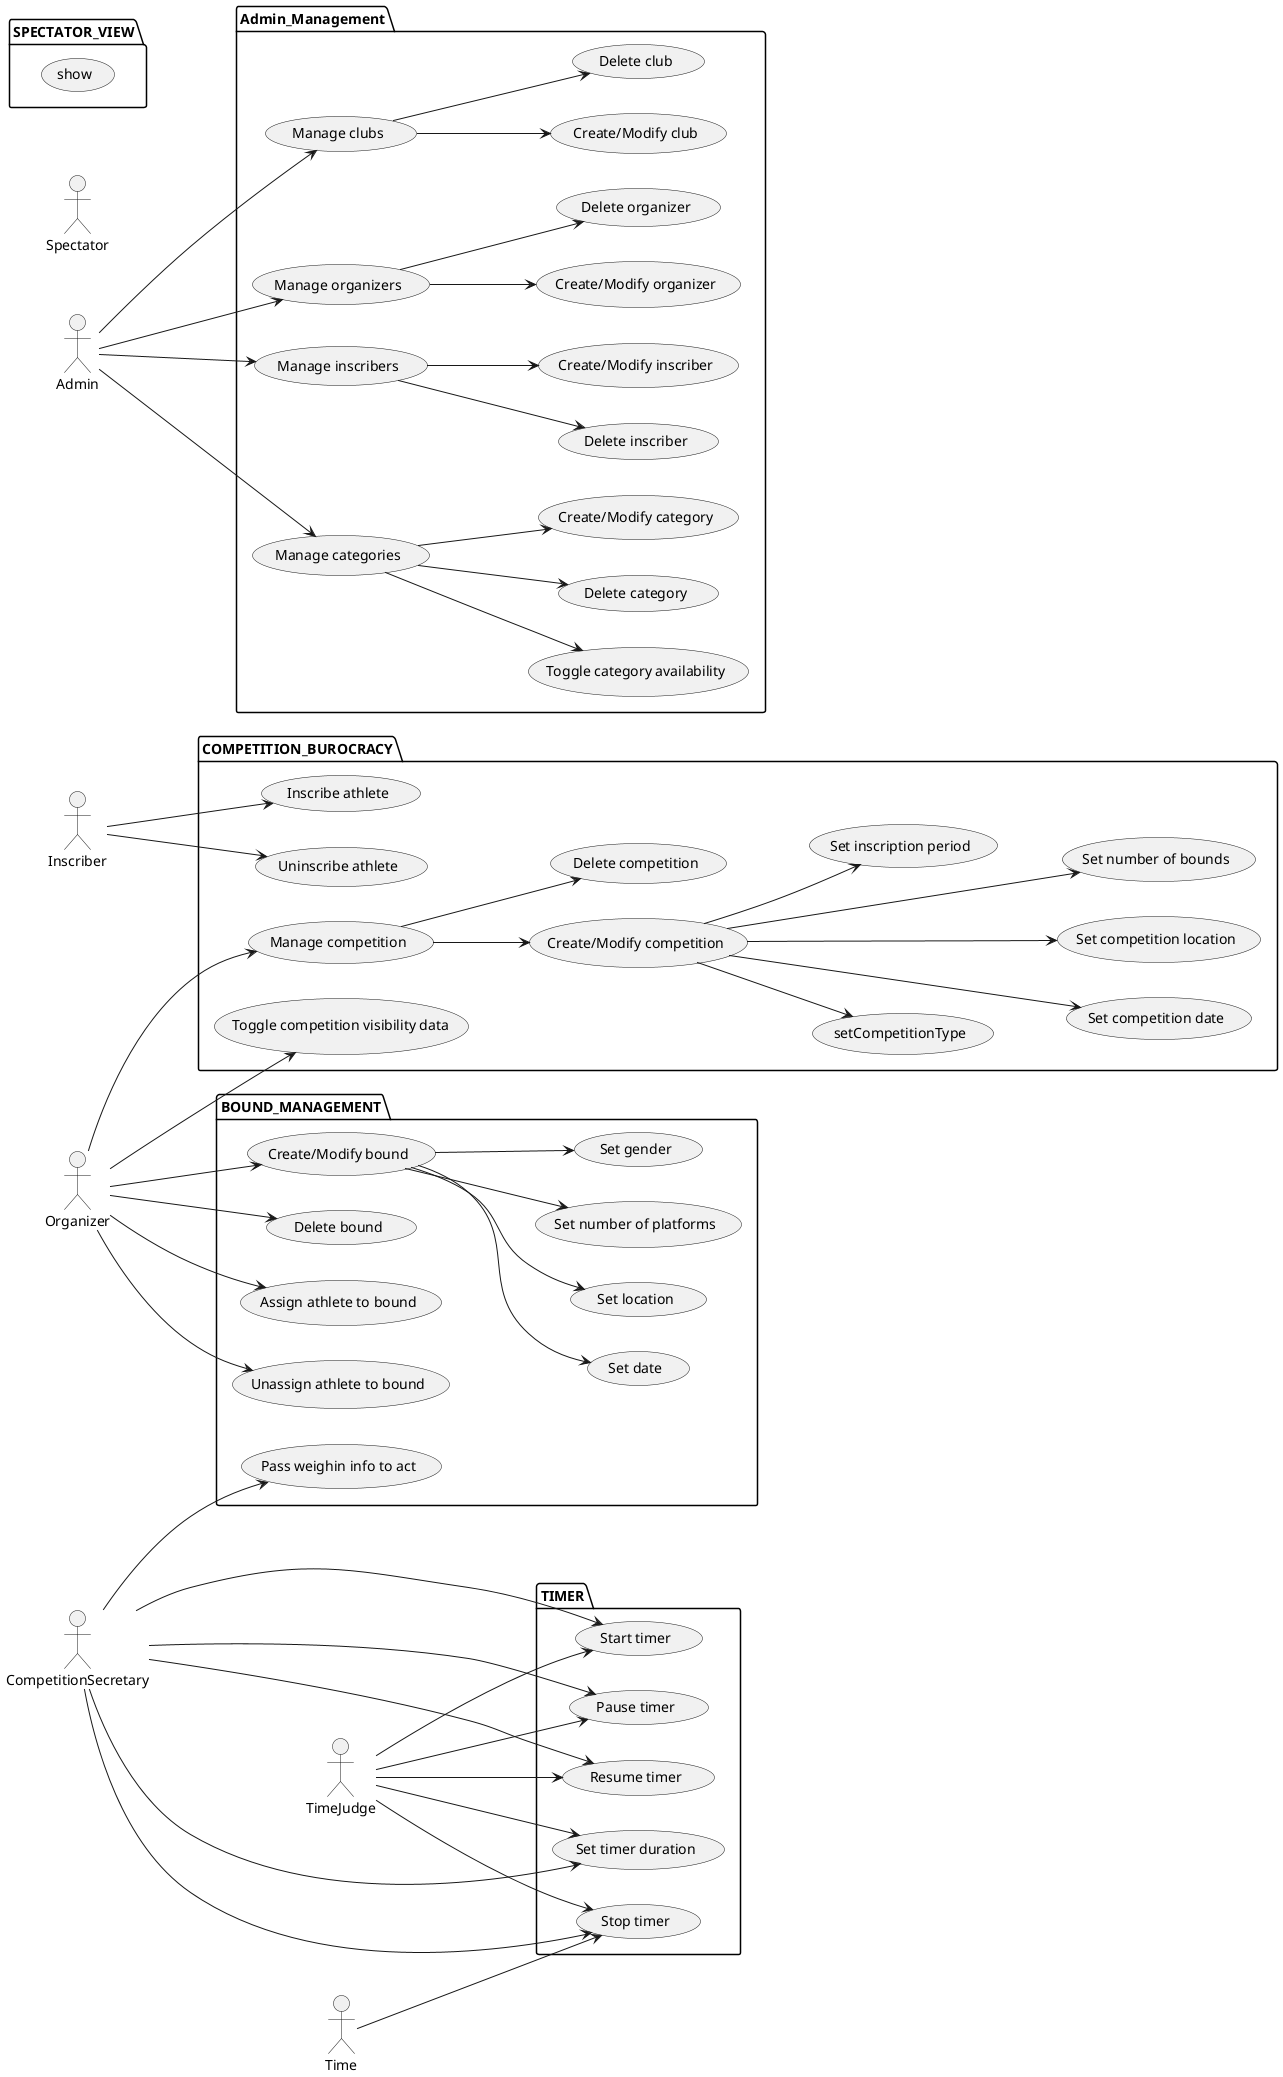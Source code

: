 @startuml
left to right direction

actor Organizer as Organizer
actor Inscriber as Inscriber
actor Admin as Admin
actor Time as Time
actor TimeJudge as TimeJudge
actor Spectator as Spectator
actor CompetitionSecretary as CompetitionSecretary

package Admin_Management {
  usecase "Create/Modify club" as createClub
  usecase "Delete club" as deleteClub
  usecase "Manage clubs" as manageClubs

  usecase "Create/Modify organizer" as createOrganizer
  usecase "Delete organizer" as deleteOrganizer
  usecase "Manage organizers" as manageOrganizers

  usecase "Delete inscriber" as deleteInscriber
  usecase "Create/Modify inscriber" as createInscriber
  usecase "Manage inscribers" as manageInscribers

  usecase "Toggle category availability" as toggleCategory
  usecase "Delete category" as deleteCategory
  usecase "Create/Modify category" as createCategory
  usecase "Manage categories" as manageCategories
}

manageClubs --> createClub
manageClubs --> deleteClub
Admin --> manageClubs

manageOrganizers --> deleteOrganizer
manageOrganizers --> createOrganizer
Admin --> manageOrganizers

manageInscribers --> deleteInscriber
manageInscribers --> createInscriber
Admin --> manageInscribers

manageCategories --> deleteCategory
manageCategories --> createCategory
manageCategories --> toggleCategory
Admin --> manageCategories

package COMPETITION_BUROCRACY {
  usecase "Create/Modify competition" as createCompetition
  usecase "Delete competition" as deleteCompetition
  usecase "Manage competition" as manageCompetition

  usecase "setCompetitionType" as setCompetitionType
  usecase "Set competition date" as setCompetitionDate
  usecase "Set competition location" as setCompetitionLocation
  usecase "Set number of bounds" as setNumberOfBounds
  usecase "Set inscription period" as setInscriptionPeriod

  createCompetition ---> setCompetitionDate
  createCompetition --> setInscriptionPeriod
  createCompetition ---> setCompetitionLocation
  createCompetition ---> setNumberOfBounds
  createCompetition --> setCompetitionType

  usecase "Toggle competition visibility data" as toggle
  usecase "Inscribe athlete" as inscribeAthlete
  usecase "Uninscribe athlete" as uninscribeAthlete
}

manageCompetition --> createCompetition
manageCompetition --> deleteCompetition
Organizer --> manageCompetition
Organizer --> toggle
Inscriber --> inscribeAthlete
Inscriber --> uninscribeAthlete

package BOUND_MANAGEMENT {
  usecase "Create/Modify bound" as createBound
  usecase "Set date" as setBoundDate
  usecase "Delete bound" as deleteBound
  usecase "Set location" as setBoundLocation
  usecase "Set number of platforms" as platformNumber
  usecase "Set gender" as setGender

  createBound --> setBoundDate
  createBound --> setBoundLocation
  createBound --> platformNumber
  createBound --> setGender

  usecase "Assign athlete to bound" as assignAthleteToBound
  usecase "Unassign athlete to bound" as unassignAthleteToBound
  usecase "Pass weighin info to act" as weighToAct
}

Organizer --> createBound
Organizer --> assignAthleteToBound
Organizer --> unassignAthleteToBound
Organizer --> deleteBound
CompetitionSecretary --> weighToAct


package SPECTATOR_VIEW {
  usecase show
}
'
'package SPECTATOR_VIEW {
'  (View competition data)
'  (View bound data)
'  (View bound play)
'  note right of (View bound play): Spectator can see the development of a competition on air
'
'  (View bound results)
'  (View classifications)
'  (Download classifications)
'  (View weightin act)
'}
'
'Spectator --> (View competition data)
'Spectator --> (View bound data)
'Spectator --> (View bound play)
'
'Spectator --> (View bound results)
'Spectator --> (View classifications)
'Spectator --> (Download classifications)
'Spectator --> (View weightin act)
'
'left to right direction
'CompetitionSecretary --> (Set lift status)
'CompetitionSecretary --> (Set lift value)
'
'CompetitionSecretary --> (Generate bound act)
'Organizer --> (Generate bound act)

package TIMER {
  usecase "Start timer" as startTimer
  usecase "Pause timer" as pauseTimer
  usecase "Resume timer" as resumeTimer
  usecase "Set timer duration" as setTimerDuration
  usecase "Stop timer" as stopTimer
}

TimeJudge --> startTimer
TimeJudge --> pauseTimer
TimeJudge --> resumeTimer
TimeJudge --> stopTimer
TimeJudge --> setTimerDuration
Time --> stopTimer



CompetitionSecretary ---> startTimer
CompetitionSecretary ---> pauseTimer
CompetitionSecretary ---> resumeTimer
CompetitionSecretary ---> stopTimer
CompetitionSecretary ---> setTimerDuration

@enduml